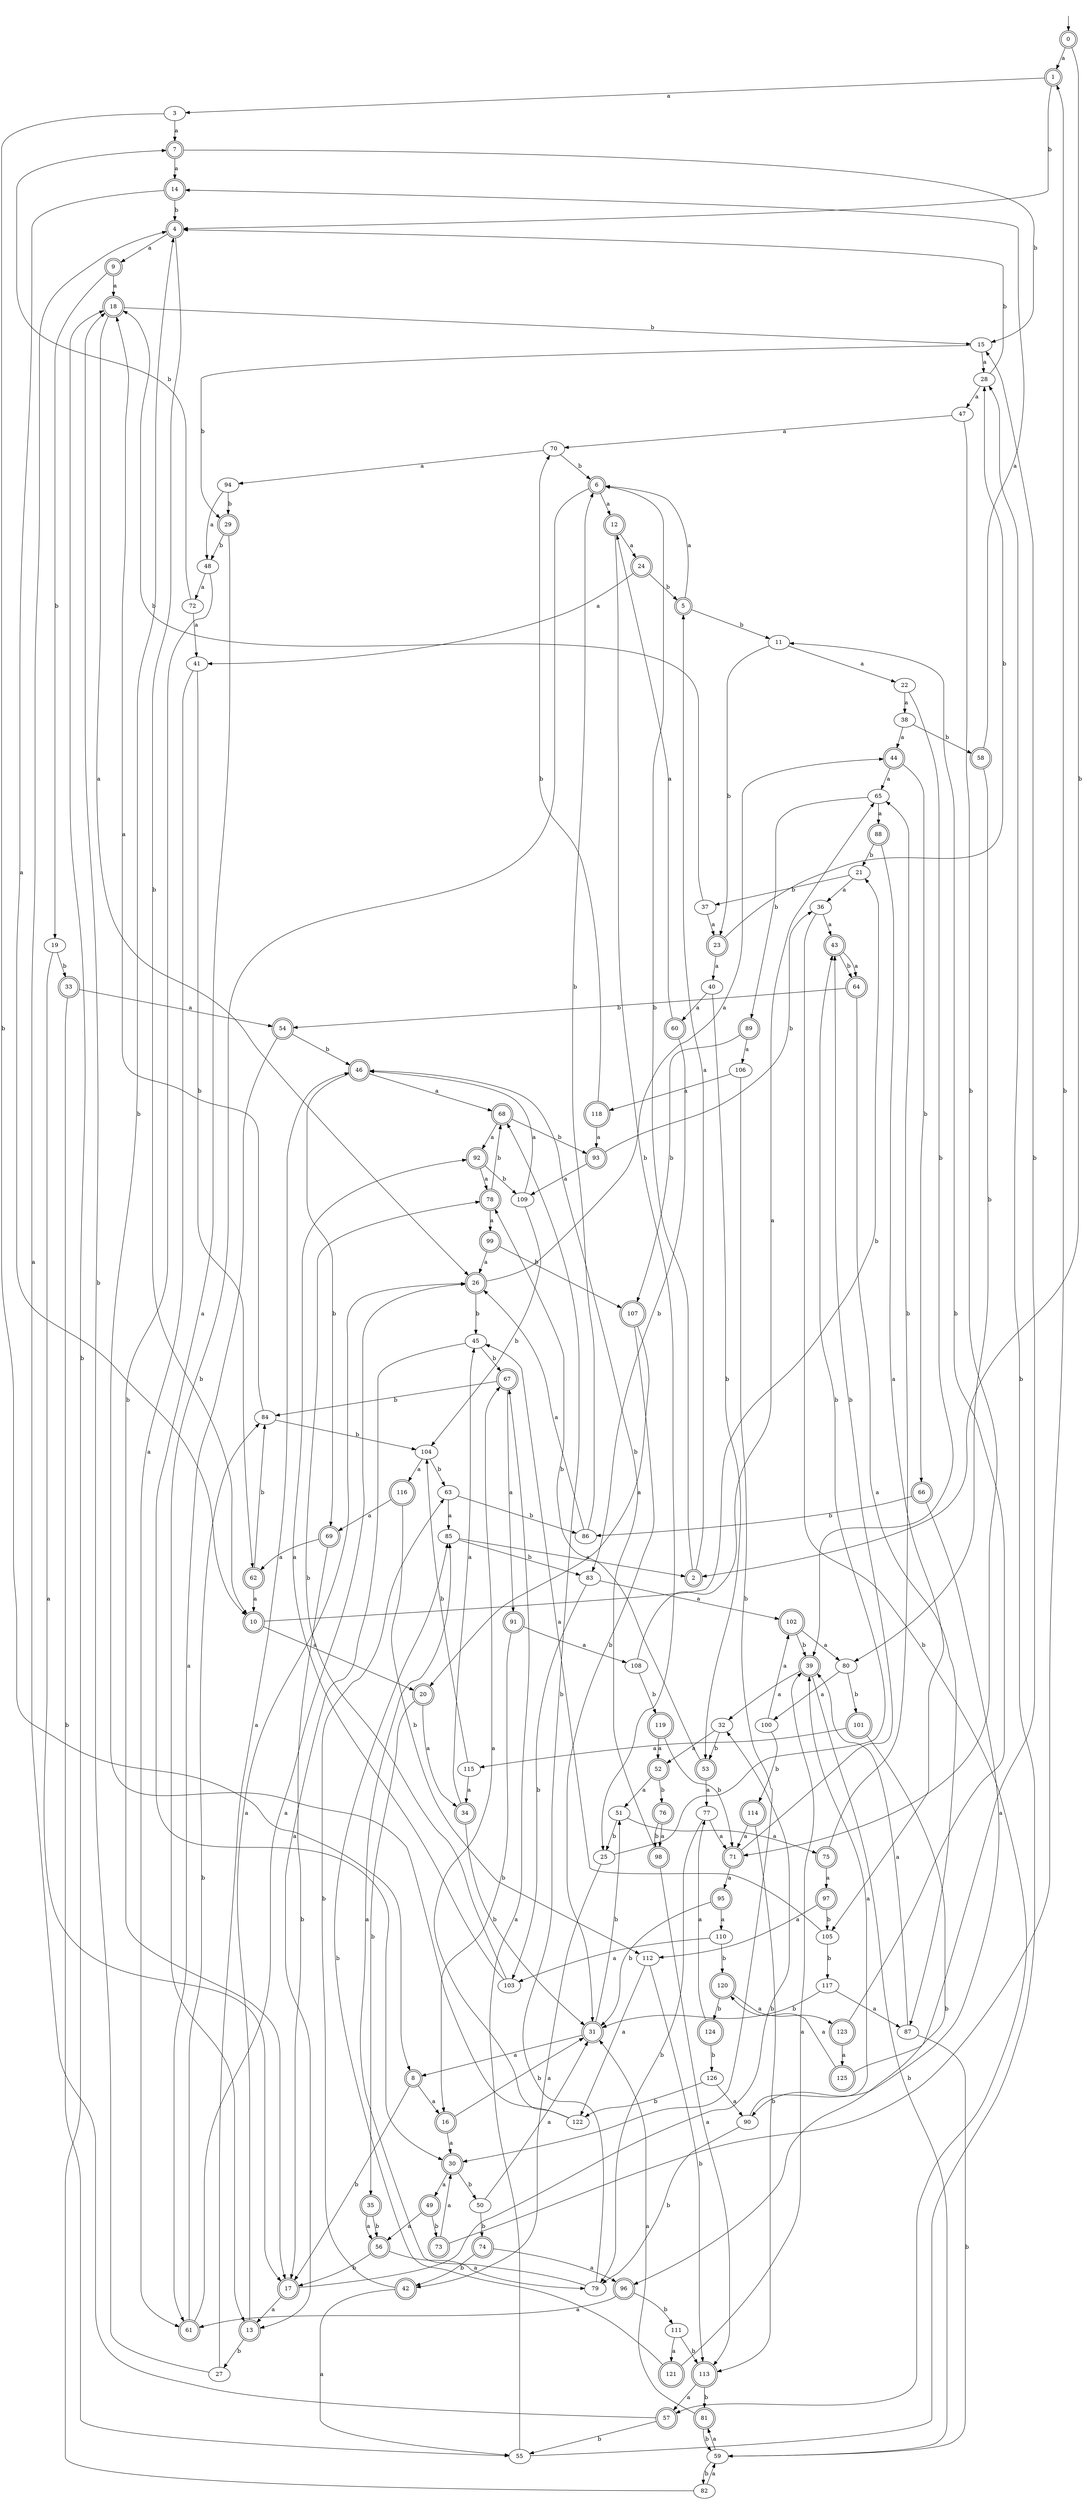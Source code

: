 digraph RandomDFA {
  __start0 [label="", shape=none];
  __start0 -> 0 [label=""];
  0 [shape=circle] [shape=doublecircle]
  0 -> 1 [label="a"]
  0 -> 2 [label="b"]
  1 [shape=doublecircle]
  1 -> 3 [label="a"]
  1 -> 4 [label="b"]
  2 [shape=doublecircle]
  2 -> 5 [label="a"]
  2 -> 6 [label="b"]
  3
  3 -> 7 [label="a"]
  3 -> 8 [label="b"]
  4 [shape=doublecircle]
  4 -> 9 [label="a"]
  4 -> 10 [label="b"]
  5 [shape=doublecircle]
  5 -> 6 [label="a"]
  5 -> 11 [label="b"]
  6 [shape=doublecircle]
  6 -> 12 [label="a"]
  6 -> 13 [label="b"]
  7 [shape=doublecircle]
  7 -> 14 [label="a"]
  7 -> 15 [label="b"]
  8 [shape=doublecircle]
  8 -> 16 [label="a"]
  8 -> 17 [label="b"]
  9 [shape=doublecircle]
  9 -> 18 [label="a"]
  9 -> 19 [label="b"]
  10 [shape=doublecircle]
  10 -> 20 [label="a"]
  10 -> 21 [label="b"]
  11
  11 -> 22 [label="a"]
  11 -> 23 [label="b"]
  12 [shape=doublecircle]
  12 -> 24 [label="a"]
  12 -> 25 [label="b"]
  13 [shape=doublecircle]
  13 -> 26 [label="a"]
  13 -> 27 [label="b"]
  14 [shape=doublecircle]
  14 -> 10 [label="a"]
  14 -> 4 [label="b"]
  15
  15 -> 28 [label="a"]
  15 -> 29 [label="b"]
  16 [shape=doublecircle]
  16 -> 30 [label="a"]
  16 -> 31 [label="b"]
  17 [shape=doublecircle]
  17 -> 13 [label="a"]
  17 -> 32 [label="b"]
  18 [shape=doublecircle]
  18 -> 26 [label="a"]
  18 -> 15 [label="b"]
  19
  19 -> 17 [label="a"]
  19 -> 33 [label="b"]
  20 [shape=doublecircle]
  20 -> 34 [label="a"]
  20 -> 35 [label="b"]
  21
  21 -> 36 [label="a"]
  21 -> 37 [label="b"]
  22
  22 -> 38 [label="a"]
  22 -> 39 [label="b"]
  23 [shape=doublecircle]
  23 -> 40 [label="a"]
  23 -> 28 [label="b"]
  24 [shape=doublecircle]
  24 -> 41 [label="a"]
  24 -> 5 [label="b"]
  25
  25 -> 42 [label="a"]
  25 -> 43 [label="b"]
  26 [shape=doublecircle]
  26 -> 44 [label="a"]
  26 -> 45 [label="b"]
  27
  27 -> 46 [label="a"]
  27 -> 18 [label="b"]
  28
  28 -> 47 [label="a"]
  28 -> 4 [label="b"]
  29 [shape=doublecircle]
  29 -> 30 [label="a"]
  29 -> 48 [label="b"]
  30 [shape=doublecircle]
  30 -> 49 [label="a"]
  30 -> 50 [label="b"]
  31 [shape=doublecircle]
  31 -> 8 [label="a"]
  31 -> 51 [label="b"]
  32
  32 -> 52 [label="a"]
  32 -> 53 [label="b"]
  33 [shape=doublecircle]
  33 -> 54 [label="a"]
  33 -> 55 [label="b"]
  34 [shape=doublecircle]
  34 -> 45 [label="a"]
  34 -> 31 [label="b"]
  35 [shape=doublecircle]
  35 -> 56 [label="a"]
  35 -> 56 [label="b"]
  36
  36 -> 43 [label="a"]
  36 -> 57 [label="b"]
  37
  37 -> 23 [label="a"]
  37 -> 18 [label="b"]
  38
  38 -> 44 [label="a"]
  38 -> 58 [label="b"]
  39 [shape=doublecircle]
  39 -> 32 [label="a"]
  39 -> 59 [label="b"]
  40
  40 -> 60 [label="a"]
  40 -> 53 [label="b"]
  41
  41 -> 61 [label="a"]
  41 -> 62 [label="b"]
  42 [shape=doublecircle]
  42 -> 55 [label="a"]
  42 -> 63 [label="b"]
  43 [shape=doublecircle]
  43 -> 64 [label="a"]
  43 -> 64 [label="b"]
  44 [shape=doublecircle]
  44 -> 65 [label="a"]
  44 -> 66 [label="b"]
  45
  45 -> 13 [label="a"]
  45 -> 67 [label="b"]
  46 [shape=doublecircle]
  46 -> 68 [label="a"]
  46 -> 69 [label="b"]
  47
  47 -> 70 [label="a"]
  47 -> 71 [label="b"]
  48
  48 -> 72 [label="a"]
  48 -> 17 [label="b"]
  49 [shape=doublecircle]
  49 -> 56 [label="a"]
  49 -> 73 [label="b"]
  50
  50 -> 31 [label="a"]
  50 -> 74 [label="b"]
  51
  51 -> 75 [label="a"]
  51 -> 25 [label="b"]
  52 [shape=doublecircle]
  52 -> 51 [label="a"]
  52 -> 76 [label="b"]
  53 [shape=doublecircle]
  53 -> 77 [label="a"]
  53 -> 78 [label="b"]
  54 [shape=doublecircle]
  54 -> 61 [label="a"]
  54 -> 46 [label="b"]
  55
  55 -> 67 [label="a"]
  55 -> 28 [label="b"]
  56 [shape=doublecircle]
  56 -> 79 [label="a"]
  56 -> 17 [label="b"]
  57 [shape=doublecircle]
  57 -> 4 [label="a"]
  57 -> 55 [label="b"]
  58 [shape=doublecircle]
  58 -> 14 [label="a"]
  58 -> 80 [label="b"]
  59
  59 -> 81 [label="a"]
  59 -> 82 [label="b"]
  60 [shape=doublecircle]
  60 -> 12 [label="a"]
  60 -> 83 [label="b"]
  61 [shape=doublecircle]
  61 -> 26 [label="a"]
  61 -> 84 [label="b"]
  62 [shape=doublecircle]
  62 -> 10 [label="a"]
  62 -> 84 [label="b"]
  63
  63 -> 85 [label="a"]
  63 -> 86 [label="b"]
  64 [shape=doublecircle]
  64 -> 87 [label="a"]
  64 -> 54 [label="b"]
  65
  65 -> 88 [label="a"]
  65 -> 89 [label="b"]
  66 [shape=doublecircle]
  66 -> 90 [label="a"]
  66 -> 86 [label="b"]
  67 [shape=doublecircle]
  67 -> 91 [label="a"]
  67 -> 84 [label="b"]
  68 [shape=doublecircle]
  68 -> 92 [label="a"]
  68 -> 93 [label="b"]
  69 [shape=doublecircle]
  69 -> 62 [label="a"]
  69 -> 17 [label="b"]
  70
  70 -> 94 [label="a"]
  70 -> 6 [label="b"]
  71 [shape=doublecircle]
  71 -> 95 [label="a"]
  71 -> 43 [label="b"]
  72
  72 -> 41 [label="a"]
  72 -> 7 [label="b"]
  73 [shape=doublecircle]
  73 -> 30 [label="a"]
  73 -> 1 [label="b"]
  74 [shape=doublecircle]
  74 -> 96 [label="a"]
  74 -> 42 [label="b"]
  75 [shape=doublecircle]
  75 -> 97 [label="a"]
  75 -> 65 [label="b"]
  76 [shape=doublecircle]
  76 -> 98 [label="a"]
  76 -> 98 [label="b"]
  77
  77 -> 71 [label="a"]
  77 -> 79 [label="b"]
  78 [shape=doublecircle]
  78 -> 99 [label="a"]
  78 -> 68 [label="b"]
  79
  79 -> 85 [label="a"]
  79 -> 68 [label="b"]
  80
  80 -> 100 [label="a"]
  80 -> 101 [label="b"]
  81 [shape=doublecircle]
  81 -> 31 [label="a"]
  81 -> 59 [label="b"]
  82
  82 -> 59 [label="a"]
  82 -> 18 [label="b"]
  83
  83 -> 102 [label="a"]
  83 -> 103 [label="b"]
  84
  84 -> 18 [label="a"]
  84 -> 104 [label="b"]
  85
  85 -> 2 [label="a"]
  85 -> 83 [label="b"]
  86
  86 -> 26 [label="a"]
  86 -> 6 [label="b"]
  87
  87 -> 39 [label="a"]
  87 -> 59 [label="b"]
  88 [shape=doublecircle]
  88 -> 105 [label="a"]
  88 -> 21 [label="b"]
  89 [shape=doublecircle]
  89 -> 106 [label="a"]
  89 -> 107 [label="b"]
  90
  90 -> 39 [label="a"]
  90 -> 79 [label="b"]
  91 [shape=doublecircle]
  91 -> 108 [label="a"]
  91 -> 16 [label="b"]
  92 [shape=doublecircle]
  92 -> 78 [label="a"]
  92 -> 109 [label="b"]
  93 [shape=doublecircle]
  93 -> 109 [label="a"]
  93 -> 36 [label="b"]
  94
  94 -> 48 [label="a"]
  94 -> 29 [label="b"]
  95 [shape=doublecircle]
  95 -> 110 [label="a"]
  95 -> 31 [label="b"]
  96 [shape=doublecircle]
  96 -> 61 [label="a"]
  96 -> 111 [label="b"]
  97 [shape=doublecircle]
  97 -> 112 [label="a"]
  97 -> 105 [label="b"]
  98 [shape=doublecircle]
  98 -> 113 [label="a"]
  98 -> 46 [label="b"]
  99 [shape=doublecircle]
  99 -> 26 [label="a"]
  99 -> 107 [label="b"]
  100
  100 -> 102 [label="a"]
  100 -> 114 [label="b"]
  101 [shape=doublecircle]
  101 -> 115 [label="a"]
  101 -> 96 [label="b"]
  102 [shape=doublecircle]
  102 -> 80 [label="a"]
  102 -> 39 [label="b"]
  103
  103 -> 92 [label="a"]
  103 -> 78 [label="b"]
  104
  104 -> 116 [label="a"]
  104 -> 63 [label="b"]
  105
  105 -> 45 [label="a"]
  105 -> 117 [label="b"]
  106
  106 -> 118 [label="a"]
  106 -> 30 [label="b"]
  107 [shape=doublecircle]
  107 -> 20 [label="a"]
  107 -> 31 [label="b"]
  108
  108 -> 65 [label="a"]
  108 -> 119 [label="b"]
  109
  109 -> 46 [label="a"]
  109 -> 104 [label="b"]
  110
  110 -> 103 [label="a"]
  110 -> 120 [label="b"]
  111
  111 -> 121 [label="a"]
  111 -> 113 [label="b"]
  112
  112 -> 122 [label="a"]
  112 -> 113 [label="b"]
  113 [shape=doublecircle]
  113 -> 57 [label="a"]
  113 -> 81 [label="b"]
  114 [shape=doublecircle]
  114 -> 71 [label="a"]
  114 -> 113 [label="b"]
  115
  115 -> 34 [label="a"]
  115 -> 104 [label="b"]
  116 [shape=doublecircle]
  116 -> 69 [label="a"]
  116 -> 112 [label="b"]
  117
  117 -> 87 [label="a"]
  117 -> 31 [label="b"]
  118 [shape=doublecircle]
  118 -> 93 [label="a"]
  118 -> 70 [label="b"]
  119 [shape=doublecircle]
  119 -> 52 [label="a"]
  119 -> 71 [label="b"]
  120 [shape=doublecircle]
  120 -> 123 [label="a"]
  120 -> 124 [label="b"]
  121 [shape=doublecircle]
  121 -> 39 [label="a"]
  121 -> 85 [label="b"]
  122
  122 -> 67 [label="a"]
  122 -> 4 [label="b"]
  123 [shape=doublecircle]
  123 -> 125 [label="a"]
  123 -> 11 [label="b"]
  124 [shape=doublecircle]
  124 -> 77 [label="a"]
  124 -> 126 [label="b"]
  125 [shape=doublecircle]
  125 -> 120 [label="a"]
  125 -> 15 [label="b"]
  126
  126 -> 90 [label="a"]
  126 -> 122 [label="b"]
}
